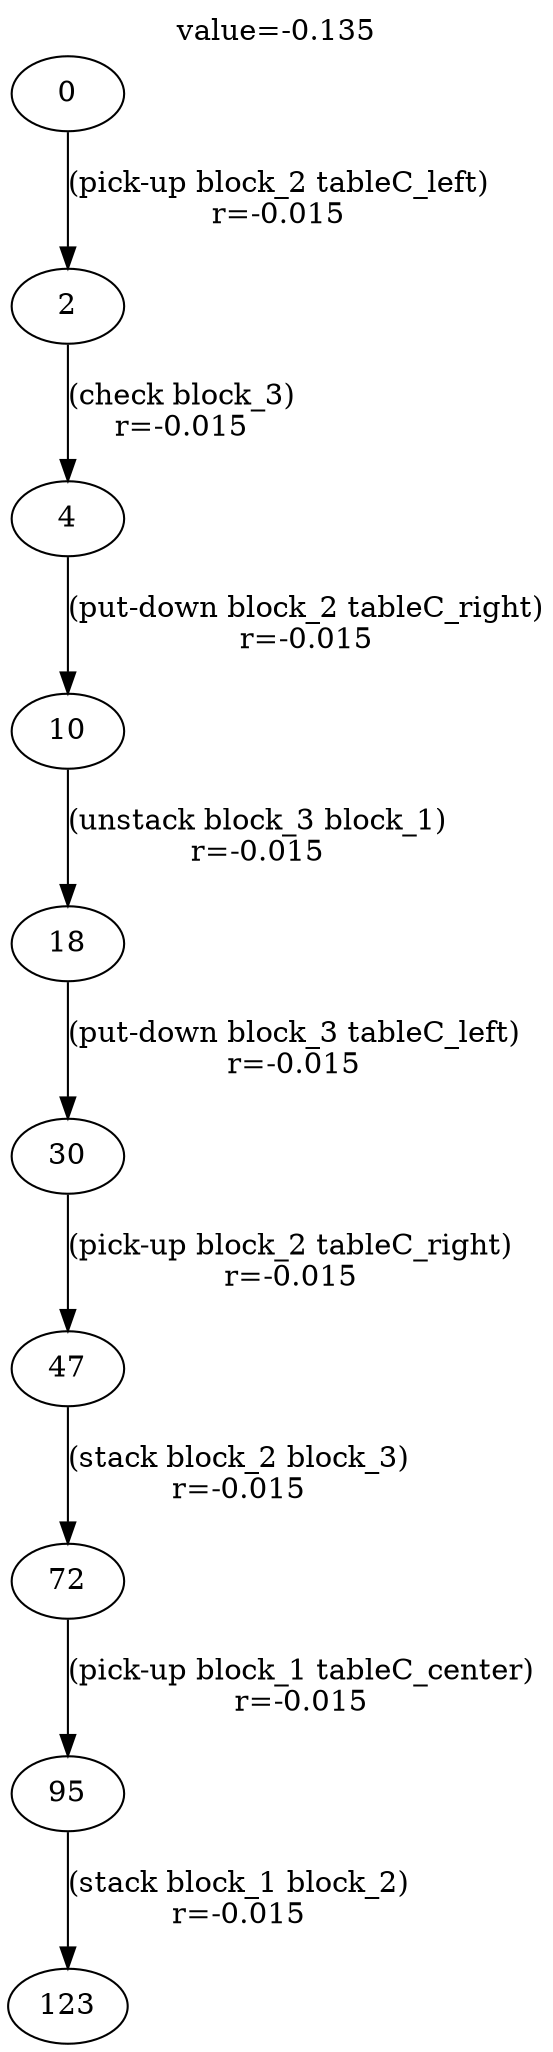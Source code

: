 digraph g{
label="value=-0.135"
labelloc=top
0->2 [ label="(pick-up block_2 tableC_left)
r=-0.015" ];
2->4 [ label="(check block_3)
r=-0.015" ];
4->10 [ label="(put-down block_2 tableC_right)
r=-0.015" ];
10->18 [ label="(unstack block_3 block_1)
r=-0.015" ];
18->30 [ label="(put-down block_3 tableC_left)
r=-0.015" ];
30->47 [ label="(pick-up block_2 tableC_right)
r=-0.015" ];
47->72 [ label="(stack block_2 block_3)
r=-0.015" ];
72->95 [ label="(pick-up block_1 tableC_center)
r=-0.015" ];
95->123 [ label="(stack block_1 block_2)
r=-0.015" ];
}

